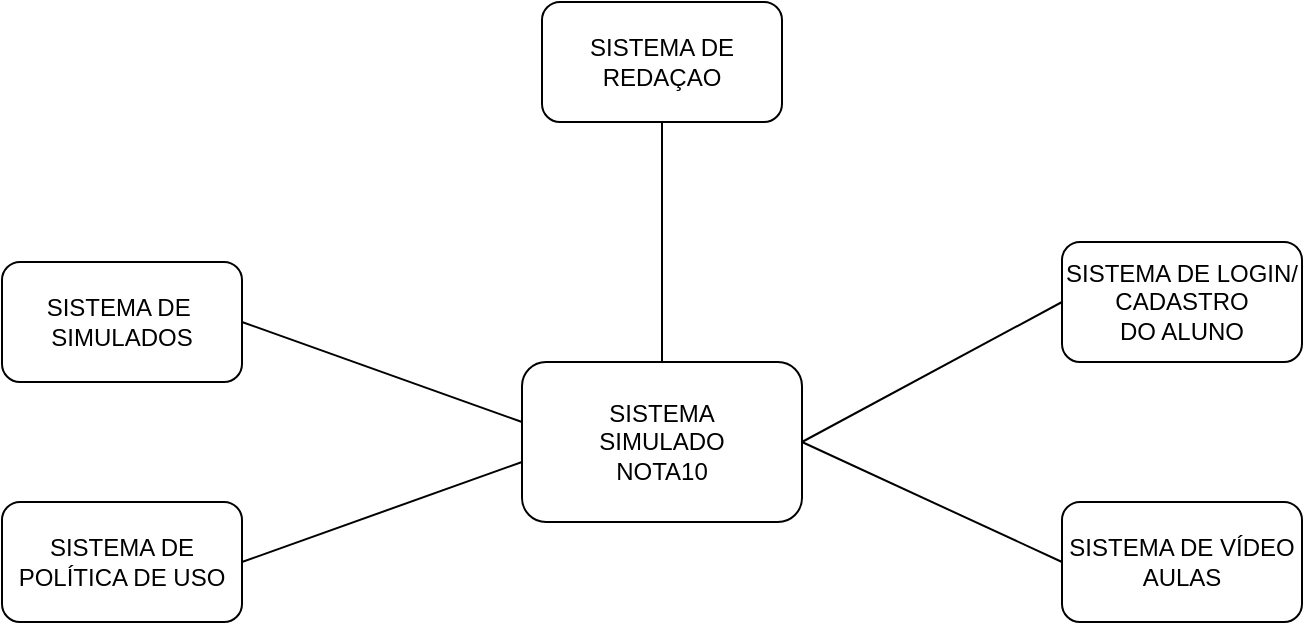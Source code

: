 <mxfile version="21.2.8" type="device">
  <diagram name="Página-1" id="-xMeJinG1eP8KVluFYi5">
    <mxGraphModel dx="1098" dy="648" grid="1" gridSize="10" guides="1" tooltips="1" connect="1" arrows="1" fold="1" page="1" pageScale="1" pageWidth="827" pageHeight="1169" math="0" shadow="0">
      <root>
        <mxCell id="0" />
        <mxCell id="1" parent="0" />
        <mxCell id="NgLVWSKToCrEbUWf2D7R-1" value="SISTEMA&lt;br&gt;SIMULADO&lt;br&gt;NOTA10" style="rounded=1;whiteSpace=wrap;html=1;" vertex="1" parent="1">
          <mxGeometry x="360" y="280" width="140" height="80" as="geometry" />
        </mxCell>
        <mxCell id="NgLVWSKToCrEbUWf2D7R-3" value="SISTEMA DE&amp;nbsp;&lt;br&gt;SIMULADOS" style="rounded=1;whiteSpace=wrap;html=1;" vertex="1" parent="1">
          <mxGeometry x="100" y="230" width="120" height="60" as="geometry" />
        </mxCell>
        <mxCell id="NgLVWSKToCrEbUWf2D7R-4" value="SISTEMA DE LOGIN/&lt;br&gt;CADASTRO&lt;br&gt;DO ALUNO" style="rounded=1;whiteSpace=wrap;html=1;" vertex="1" parent="1">
          <mxGeometry x="630" y="220" width="120" height="60" as="geometry" />
        </mxCell>
        <mxCell id="NgLVWSKToCrEbUWf2D7R-5" value="SISTEMA DE REDAÇAO" style="rounded=1;whiteSpace=wrap;html=1;" vertex="1" parent="1">
          <mxGeometry x="370" y="100" width="120" height="60" as="geometry" />
        </mxCell>
        <mxCell id="NgLVWSKToCrEbUWf2D7R-6" value="SISTEMA DE VÍDEO&lt;br&gt;AULAS" style="rounded=1;whiteSpace=wrap;html=1;" vertex="1" parent="1">
          <mxGeometry x="630" y="350" width="120" height="60" as="geometry" />
        </mxCell>
        <mxCell id="NgLVWSKToCrEbUWf2D7R-7" value="SISTEMA DE&lt;br&gt;POLÍTICA DE USO" style="rounded=1;whiteSpace=wrap;html=1;" vertex="1" parent="1">
          <mxGeometry x="100" y="350" width="120" height="60" as="geometry" />
        </mxCell>
        <mxCell id="NgLVWSKToCrEbUWf2D7R-9" value="" style="endArrow=none;html=1;rounded=0;exitX=0.5;exitY=0;exitDx=0;exitDy=0;" edge="1" parent="1" source="NgLVWSKToCrEbUWf2D7R-1">
          <mxGeometry width="50" height="50" relative="1" as="geometry">
            <mxPoint x="380" y="210" as="sourcePoint" />
            <mxPoint x="430" y="160" as="targetPoint" />
          </mxGeometry>
        </mxCell>
        <mxCell id="NgLVWSKToCrEbUWf2D7R-10" value="" style="endArrow=none;html=1;rounded=0;exitX=1;exitY=0.5;exitDx=0;exitDy=0;" edge="1" parent="1" source="NgLVWSKToCrEbUWf2D7R-3">
          <mxGeometry width="50" height="50" relative="1" as="geometry">
            <mxPoint x="310" y="360" as="sourcePoint" />
            <mxPoint x="360" y="310" as="targetPoint" />
          </mxGeometry>
        </mxCell>
        <mxCell id="NgLVWSKToCrEbUWf2D7R-11" value="" style="endArrow=none;html=1;rounded=0;exitX=1;exitY=0.5;exitDx=0;exitDy=0;" edge="1" parent="1" source="NgLVWSKToCrEbUWf2D7R-7">
          <mxGeometry width="50" height="50" relative="1" as="geometry">
            <mxPoint x="310" y="380" as="sourcePoint" />
            <mxPoint x="360" y="330" as="targetPoint" />
          </mxGeometry>
        </mxCell>
        <mxCell id="NgLVWSKToCrEbUWf2D7R-13" value="" style="endArrow=none;html=1;rounded=0;exitX=1;exitY=0.5;exitDx=0;exitDy=0;" edge="1" parent="1" source="NgLVWSKToCrEbUWf2D7R-1">
          <mxGeometry width="50" height="50" relative="1" as="geometry">
            <mxPoint x="580" y="300" as="sourcePoint" />
            <mxPoint x="630" y="250" as="targetPoint" />
          </mxGeometry>
        </mxCell>
        <mxCell id="NgLVWSKToCrEbUWf2D7R-14" value="" style="endArrow=none;html=1;rounded=0;exitX=1;exitY=0.5;exitDx=0;exitDy=0;" edge="1" parent="1" source="NgLVWSKToCrEbUWf2D7R-1">
          <mxGeometry width="50" height="50" relative="1" as="geometry">
            <mxPoint x="580" y="430" as="sourcePoint" />
            <mxPoint x="630" y="380" as="targetPoint" />
          </mxGeometry>
        </mxCell>
      </root>
    </mxGraphModel>
  </diagram>
</mxfile>
